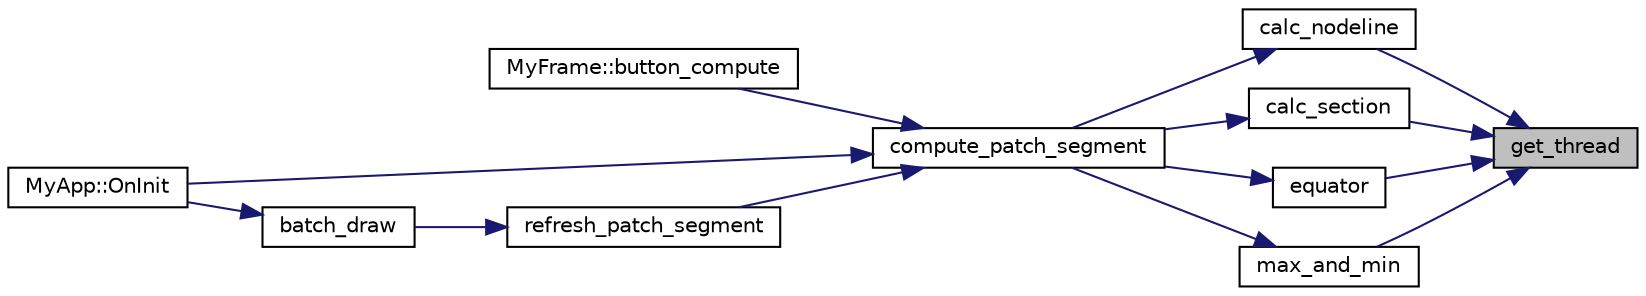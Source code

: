 digraph "get_thread"
{
 // LATEX_PDF_SIZE
  edge [fontname="Helvetica",fontsize="10",labelfontname="Helvetica",labelfontsize="10"];
  node [fontname="Helvetica",fontsize="10",shape=record];
  rankdir="RL";
  Node1 [label="get_thread",height=0.2,width=0.4,color="black", fillcolor="grey75", style="filled", fontcolor="black",tooltip="OpenMP wrapper, get the number of threads."];
  Node1 -> Node2 [dir="back",color="midnightblue",fontsize="10",style="solid",fontname="Helvetica"];
  Node2 [label="calc_nodeline",height=0.2,width=0.4,color="black", fillcolor="white", style="filled",URL="$calc__nodeline_8hpp.html#ab1cb3507c64f260c9af13ebc05d00fae",tooltip="Compute node-line where ."];
  Node2 -> Node3 [dir="back",color="midnightblue",fontsize="10",style="solid",fontname="Helvetica"];
  Node3 [label="compute_patch_segment",height=0.2,width=0.4,color="black", fillcolor="white", style="filled",URL="$menu_8hpp.html#a3281d6fac7f0edb03da537a8614ad4f7",tooltip=" "];
  Node3 -> Node4 [dir="back",color="midnightblue",fontsize="10",style="solid",fontname="Helvetica"];
  Node4 [label="MyFrame::button_compute",height=0.2,width=0.4,color="black", fillcolor="white", style="filled",URL="$class_my_frame.html#af0577d3c50593fe302ec6871f674f5de",tooltip=" "];
  Node3 -> Node5 [dir="back",color="midnightblue",fontsize="10",style="solid",fontname="Helvetica"];
  Node5 [label="MyApp::OnInit",height=0.2,width=0.4,color="black", fillcolor="white", style="filled",URL="$class_my_app.html#a79fa75d1155f0e85e20f2869538296d6",tooltip="Main routine of FermiSurfer."];
  Node3 -> Node6 [dir="back",color="midnightblue",fontsize="10",style="solid",fontname="Helvetica"];
  Node6 [label="refresh_patch_segment",height=0.2,width=0.4,color="black", fillcolor="white", style="filled",URL="$menu_8hpp.html#adce1554f6b0b639a496fb5852473e593",tooltip=" "];
  Node6 -> Node7 [dir="back",color="midnightblue",fontsize="10",style="solid",fontname="Helvetica"];
  Node7 [label="batch_draw",height=0.2,width=0.4,color="black", fillcolor="white", style="filled",URL="$fermisurfer_8cpp.html#a4e176182333ca88389c99e9052900ec0",tooltip="Glut Display function called by glutDisplayFunc."];
  Node7 -> Node5 [dir="back",color="midnightblue",fontsize="10",style="solid",fontname="Helvetica"];
  Node1 -> Node8 [dir="back",color="midnightblue",fontsize="10",style="solid",fontname="Helvetica"];
  Node8 [label="calc_section",height=0.2,width=0.4,color="black", fillcolor="white", style="filled",URL="$section_8hpp.html#a66580d80e18936d71c50ca786f891b08",tooltip="Compute Fermi-line."];
  Node8 -> Node3 [dir="back",color="midnightblue",fontsize="10",style="solid",fontname="Helvetica"];
  Node1 -> Node9 [dir="back",color="midnightblue",fontsize="10",style="solid",fontname="Helvetica"];
  Node9 [label="equator",height=0.2,width=0.4,color="black", fillcolor="white", style="filled",URL="$equator_8hpp.html#a4aaaf24cb79c0d95feb9c8f66c5bd105",tooltip="Compute equator ."];
  Node9 -> Node3 [dir="back",color="midnightblue",fontsize="10",style="solid",fontname="Helvetica"];
  Node1 -> Node10 [dir="back",color="midnightblue",fontsize="10",style="solid",fontname="Helvetica"];
  Node10 [label="max_and_min",height=0.2,width=0.4,color="black", fillcolor="white", style="filled",URL="$free__patch_8hpp.html#a12309ff49e47cabe7c486091d56bcf47",tooltip="Compute Max. & Min. of matrix elements. Compute color of each patch."];
  Node10 -> Node3 [dir="back",color="midnightblue",fontsize="10",style="solid",fontname="Helvetica"];
}
